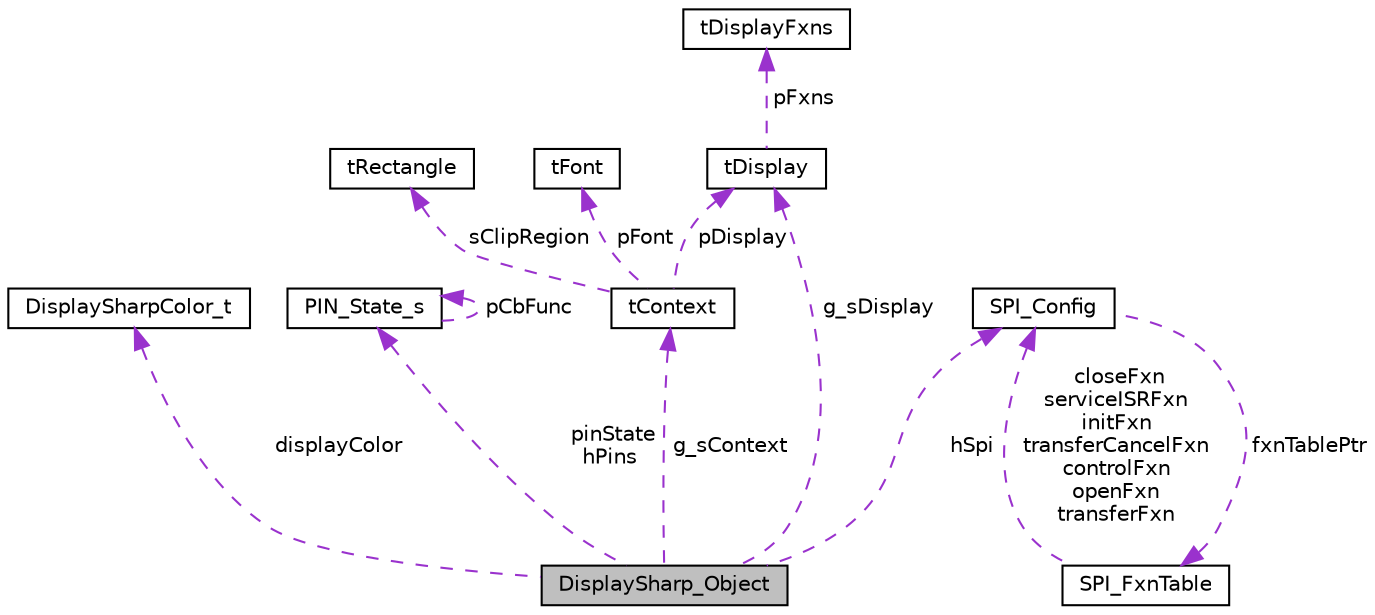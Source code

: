 digraph "DisplaySharp_Object"
{
  edge [fontname="Helvetica",fontsize="10",labelfontname="Helvetica",labelfontsize="10"];
  node [fontname="Helvetica",fontsize="10",shape=record];
  Node1 [label="DisplaySharp_Object",height=0.2,width=0.4,color="black", fillcolor="grey75", style="filled", fontcolor="black"];
  Node2 -> Node1 [dir="back",color="darkorchid3",fontsize="10",style="dashed",label=" displayColor" ,fontname="Helvetica"];
  Node2 [label="DisplaySharpColor_t",height=0.2,width=0.4,color="black", fillcolor="white", style="filled",URL="$struct_display_sharp_color__t.html",tooltip="Foreground and background color struct, compatible with GrLib. "];
  Node3 -> Node1 [dir="back",color="darkorchid3",fontsize="10",style="dashed",label=" pinState\nhPins" ,fontname="Helvetica"];
  Node3 [label="PIN_State_s",height=0.2,width=0.4,color="black", fillcolor="white", style="filled",URL="$struct_p_i_n___state__s.html",tooltip="underlying data structure for type PIN_State "];
  Node3 -> Node3 [dir="back",color="darkorchid3",fontsize="10",style="dashed",label=" pCbFunc" ,fontname="Helvetica"];
  Node4 -> Node1 [dir="back",color="darkorchid3",fontsize="10",style="dashed",label=" g_sContext" ,fontname="Helvetica"];
  Node4 [label="tContext",height=0.2,width=0.4,color="black", fillcolor="white", style="filled",URL="$structt_context.html"];
  Node5 -> Node4 [dir="back",color="darkorchid3",fontsize="10",style="dashed",label=" sClipRegion" ,fontname="Helvetica"];
  Node5 [label="tRectangle",height=0.2,width=0.4,color="black", fillcolor="white", style="filled",URL="$structt_rectangle.html"];
  Node6 -> Node4 [dir="back",color="darkorchid3",fontsize="10",style="dashed",label=" pFont" ,fontname="Helvetica"];
  Node6 [label="tFont",height=0.2,width=0.4,color="black", fillcolor="white", style="filled",URL="$structt_font.html",tooltip="This structure describes a font used for drawing text onto the screen. "];
  Node7 -> Node4 [dir="back",color="darkorchid3",fontsize="10",style="dashed",label=" pDisplay" ,fontname="Helvetica"];
  Node7 [label="tDisplay",height=0.2,width=0.4,color="black", fillcolor="white", style="filled",URL="$structt_display.html",tooltip="This structure defines the characteristics of a display driver. "];
  Node8 -> Node7 [dir="back",color="darkorchid3",fontsize="10",style="dashed",label=" pFxns" ,fontname="Helvetica"];
  Node8 [label="tDisplayFxns",height=0.2,width=0.4,color="black", fillcolor="white", style="filled",URL="$structt_display_fxns.html",tooltip="This structure defines the implementation of a display driver. "];
  Node7 -> Node1 [dir="back",color="darkorchid3",fontsize="10",style="dashed",label=" g_sDisplay" ,fontname="Helvetica"];
  Node9 -> Node1 [dir="back",color="darkorchid3",fontsize="10",style="dashed",label=" hSpi" ,fontname="Helvetica"];
  Node9 [label="SPI_Config",height=0.2,width=0.4,color="black", fillcolor="white", style="filled",URL="$struct_s_p_i___config.html",tooltip="SPI Global configuration. "];
  Node10 -> Node9 [dir="back",color="darkorchid3",fontsize="10",style="dashed",label=" fxnTablePtr" ,fontname="Helvetica"];
  Node10 [label="SPI_FxnTable",height=0.2,width=0.4,color="black", fillcolor="white", style="filled",URL="$struct_s_p_i___fxn_table.html",tooltip="The definition of a SPI function table that contains the required set of functions to control a speci..."];
  Node9 -> Node10 [dir="back",color="darkorchid3",fontsize="10",style="dashed",label=" closeFxn\nserviceISRFxn\ninitFxn\ntransferCancelFxn\ncontrolFxn\nopenFxn\ntransferFxn" ,fontname="Helvetica"];
}
